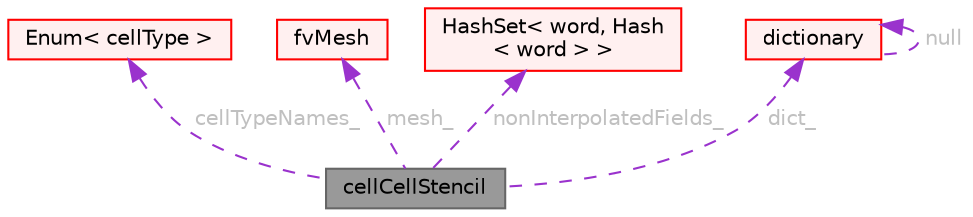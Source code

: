 digraph "cellCellStencil"
{
 // LATEX_PDF_SIZE
  bgcolor="transparent";
  edge [fontname=Helvetica,fontsize=10,labelfontname=Helvetica,labelfontsize=10];
  node [fontname=Helvetica,fontsize=10,shape=box,height=0.2,width=0.4];
  Node1 [id="Node000001",label="cellCellStencil",height=0.2,width=0.4,color="gray40", fillcolor="grey60", style="filled", fontcolor="black",tooltip="Calculation of interpolation stencils."];
  Node2 -> Node1 [id="edge1_Node000001_Node000002",dir="back",color="darkorchid3",style="dashed",tooltip=" ",label=" cellTypeNames_",fontcolor="grey" ];
  Node2 [id="Node000002",label="Enum\< cellType \>",height=0.2,width=0.4,color="red", fillcolor="#FFF0F0", style="filled",URL="$classFoam_1_1Enum.html",tooltip=" "];
  Node4 -> Node1 [id="edge2_Node000001_Node000004",dir="back",color="darkorchid3",style="dashed",tooltip=" ",label=" mesh_",fontcolor="grey" ];
  Node4 [id="Node000004",label="fvMesh",height=0.2,width=0.4,color="red", fillcolor="#FFF0F0", style="filled",URL="$classFoam_1_1fvMesh.html",tooltip="Mesh data needed to do the Finite Volume discretisation."];
  Node55 -> Node1 [id="edge3_Node000001_Node000055",dir="back",color="darkorchid3",style="dashed",tooltip=" ",label=" nonInterpolatedFields_",fontcolor="grey" ];
  Node55 [id="Node000055",label="HashSet\< word, Hash\l\< word \> \>",height=0.2,width=0.4,color="red", fillcolor="#FFF0F0", style="filled",URL="$classFoam_1_1HashSet.html",tooltip=" "];
  Node23 -> Node1 [id="edge4_Node000001_Node000023",dir="back",color="darkorchid3",style="dashed",tooltip=" ",label=" dict_",fontcolor="grey" ];
  Node23 [id="Node000023",label="dictionary",height=0.2,width=0.4,color="red", fillcolor="#FFF0F0", style="filled",URL="$classFoam_1_1dictionary.html",tooltip="A list of keyword definitions, which are a keyword followed by a number of values (eg,..."];
  Node23 -> Node23 [id="edge5_Node000023_Node000023",dir="back",color="darkorchid3",style="dashed",tooltip=" ",label=" null",fontcolor="grey" ];
}
